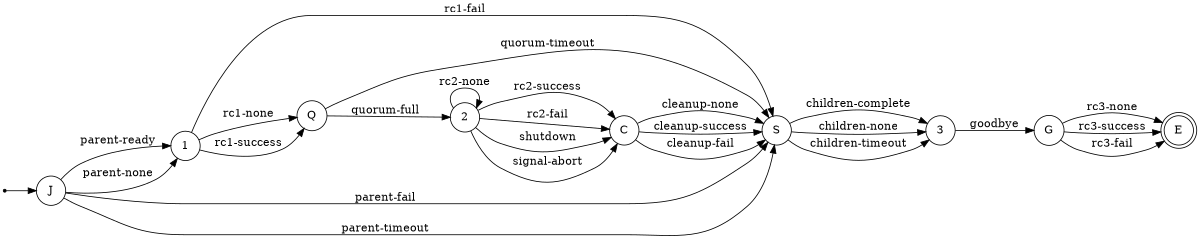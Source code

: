 // Usage: dot -Tpng file.dot -o file.png

digraph finite_state_machine {
    rankdir=LR;
    size="8,5"

    node [shape = point ]; N
    node [shape = doublecircle ]; E

    node [shape = circle];
    N -> J;
    J -> 1 [ label = "parent-ready" ];
    J -> 1 [ label = "parent-none" ];
    J -> S [ label = "parent-fail" ];
    J -> S [ label = "parent-timeout" ];
    1 -> Q [ label = "rc1-none" ];
    1 -> Q [ label = "rc1-success" ];
    1 -> S [ label = "rc1-fail" ];
    Q -> 2 [ label = "quorum-full" ];
    Q -> S [ label = "quorum-timeout" ];
    2 -> 2 [ label = "rc2-none" ];
    2 -> C [ label = "rc2-success" ];
    2 -> C [ label = "rc2-fail" ];
    2 -> C [ label = "shutdown" ];
    2 -> C [ label = "signal-abort" ];
    C -> S [ label = "cleanup-none" ];
    C -> S [ label = "cleanup-success" ];
    C -> S [ label = "cleanup-fail" ];
    S -> 3 [ label = "children-complete" ];
    S -> 3 [ label = "children-none" ];
    S -> 3 [ label = "children-timeout" ];
    3 -> G [ label = "goodbye" ];
    G -> E [ label = "rc3-none" ];
    G -> E [ label = "rc3-success" ];
    G -> E [ label = "rc3-fail" ];
}

